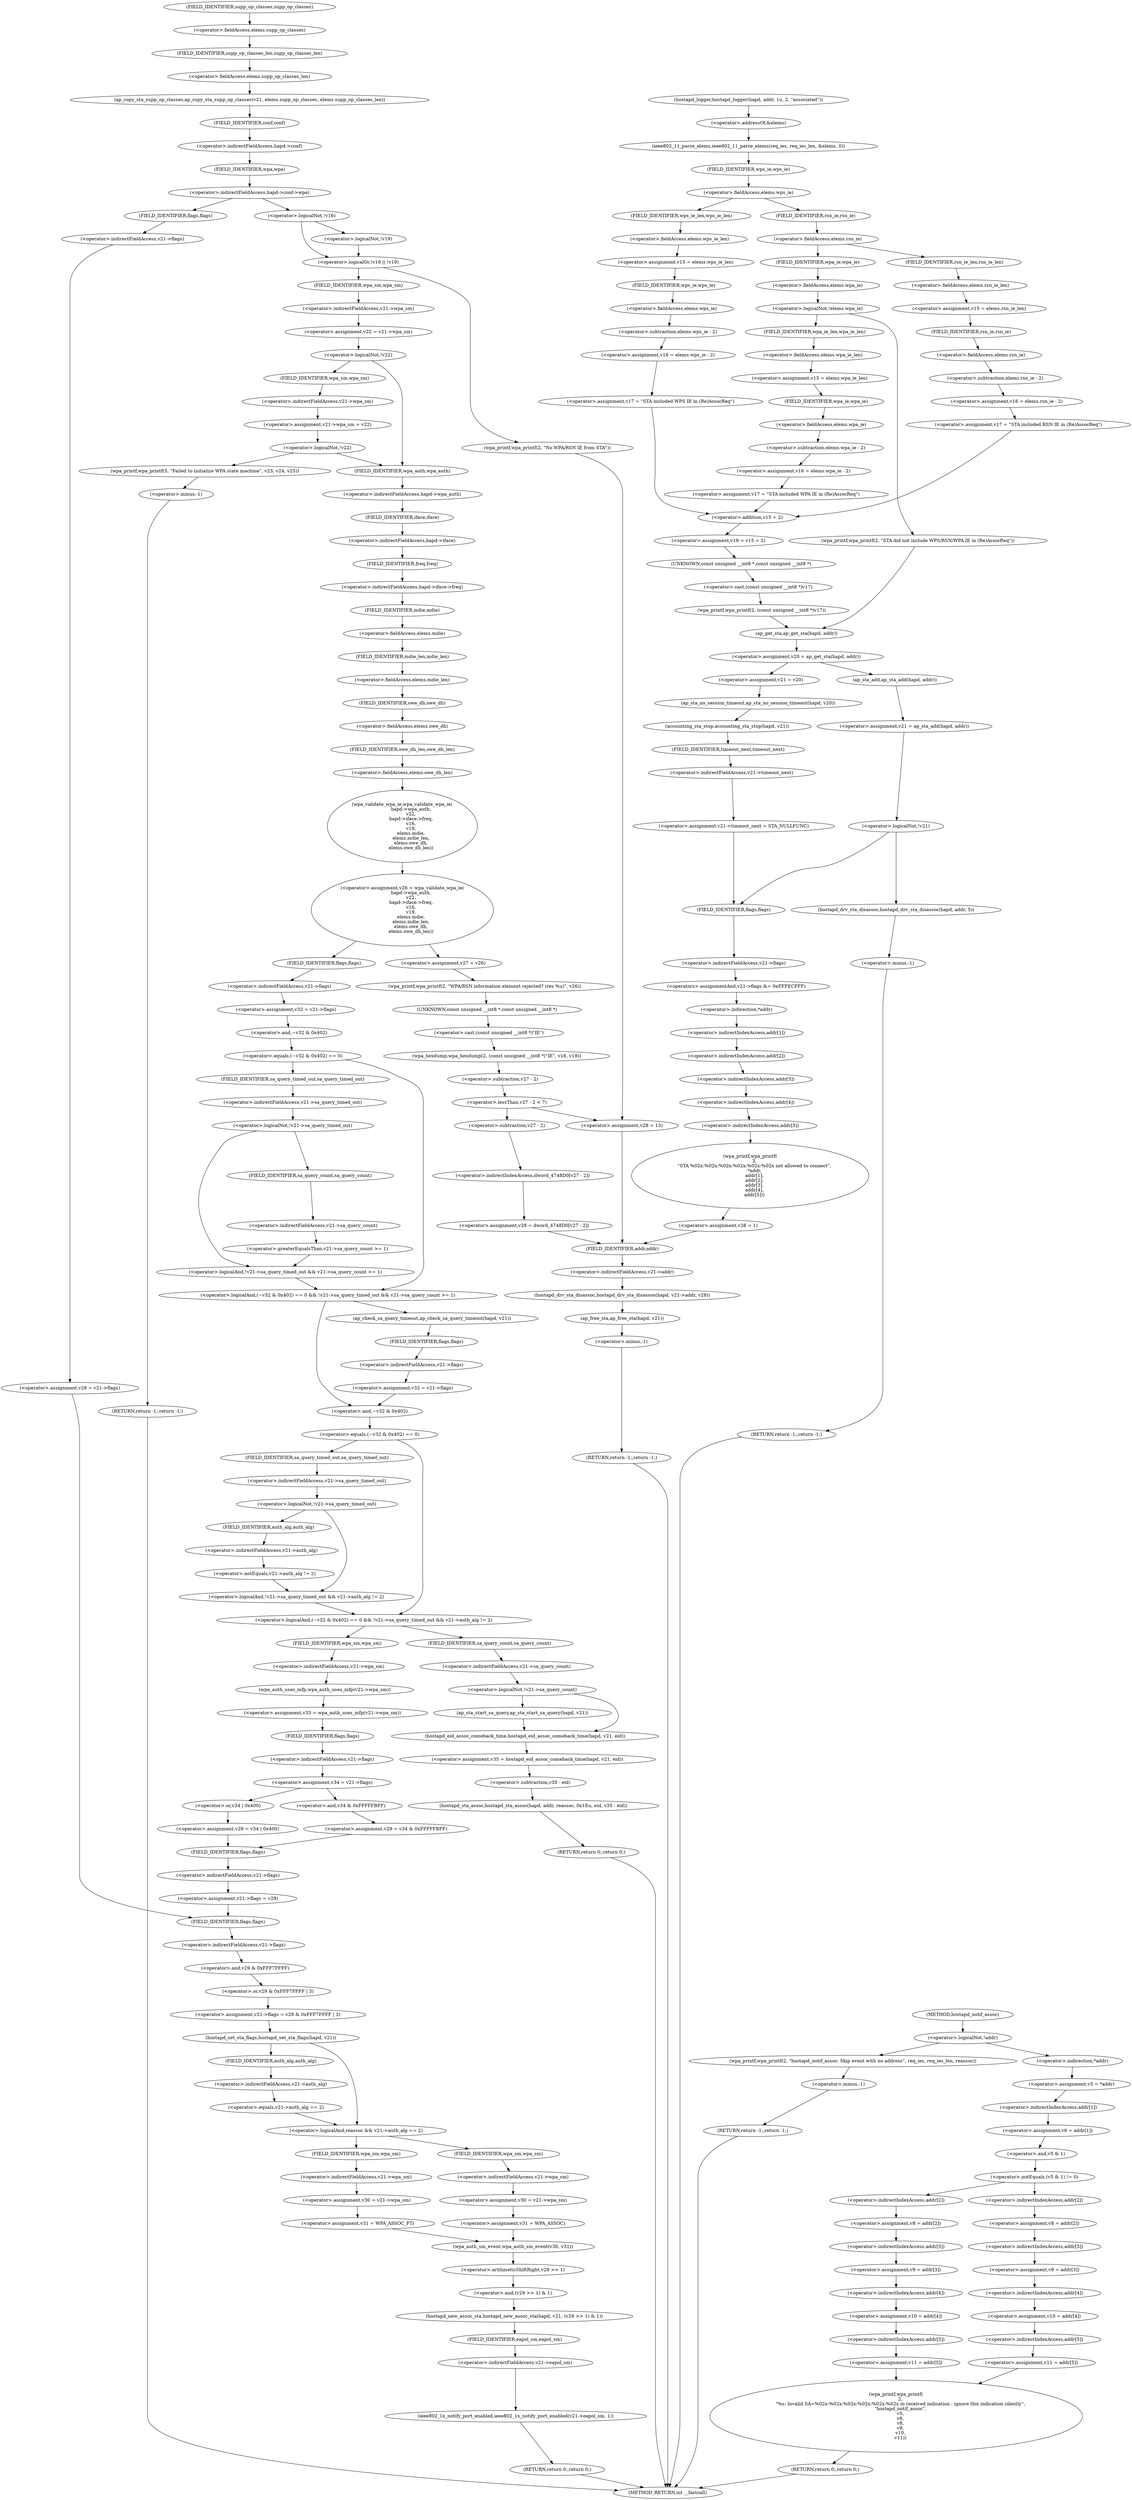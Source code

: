 digraph hostapd_notif_assoc {  
"1000165" [label = "(<operator>.logicalNot,!addr)" ]
"1000168" [label = "(wpa_printf,wpa_printf(2, \"hostapd_notif_assoc: Skip event with no address\", req_ies, req_ies_len, reassoc))" ]
"1000174" [label = "(RETURN,return -1;,return -1;)" ]
"1000175" [label = "(<operator>.minus,-1)" ]
"1000177" [label = "(<operator>.assignment,v5 = *addr)" ]
"1000179" [label = "(<operator>.indirection,*addr)" ]
"1000181" [label = "(<operator>.assignment,v6 = addr[1])" ]
"1000183" [label = "(<operator>.indirectIndexAccess,addr[1])" ]
"1000187" [label = "(<operator>.notEquals,(v5 & 1) != 0)" ]
"1000188" [label = "(<operator>.and,v5 & 1)" ]
"1000193" [label = "(<operator>.assignment,v8 = addr[2])" ]
"1000195" [label = "(<operator>.indirectIndexAccess,addr[2])" ]
"1000198" [label = "(<operator>.assignment,v9 = addr[3])" ]
"1000200" [label = "(<operator>.indirectIndexAccess,addr[3])" ]
"1000203" [label = "(<operator>.assignment,v10 = addr[4])" ]
"1000205" [label = "(<operator>.indirectIndexAccess,addr[4])" ]
"1000208" [label = "(<operator>.assignment,v11 = addr[5])" ]
"1000210" [label = "(<operator>.indirectIndexAccess,addr[5])" ]
"1000214" [label = "(wpa_printf,wpa_printf(\n      2,\n      \"%s: Invalid SA=%02x:%02x:%02x:%02x:%02x:%02x in received indication - ignore this indication silently\",\n      \"hostapd_notif_assoc\",\n      v5,\n      v6,\n      v8,\n      v9,\n      v10,\n      v11))" ]
"1000224" [label = "(RETURN,return 0;,return 0;)" ]
"1000226" [label = "(<operator>.assignment,v8 = addr[2])" ]
"1000228" [label = "(<operator>.indirectIndexAccess,addr[2])" ]
"1000231" [label = "(<operator>.assignment,v9 = addr[3])" ]
"1000233" [label = "(<operator>.indirectIndexAccess,addr[3])" ]
"1000236" [label = "(<operator>.assignment,v10 = addr[4])" ]
"1000238" [label = "(<operator>.indirectIndexAccess,addr[4])" ]
"1000241" [label = "(<operator>.assignment,v11 = addr[5])" ]
"1000243" [label = "(<operator>.indirectIndexAccess,addr[5])" ]
"1000247" [label = "(hostapd_logger,hostapd_logger(hapd, addr, 1u, 2, \"associated\"))" ]
"1000253" [label = "(ieee802_11_parse_elems,ieee802_11_parse_elems(req_ies, req_ies_len, &elems, 0))" ]
"1000256" [label = "(<operator>.addressOf,&elems)" ]
"1000260" [label = "(<operator>.fieldAccess,elems.wps_ie)" ]
"1000262" [label = "(FIELD_IDENTIFIER,wps_ie,wps_ie)" ]
"1000264" [label = "(<operator>.assignment,v15 = elems.wps_ie_len)" ]
"1000266" [label = "(<operator>.fieldAccess,elems.wps_ie_len)" ]
"1000268" [label = "(FIELD_IDENTIFIER,wps_ie_len,wps_ie_len)" ]
"1000269" [label = "(<operator>.assignment,v16 = elems.wps_ie - 2)" ]
"1000271" [label = "(<operator>.subtraction,elems.wps_ie - 2)" ]
"1000272" [label = "(<operator>.fieldAccess,elems.wps_ie)" ]
"1000274" [label = "(FIELD_IDENTIFIER,wps_ie,wps_ie)" ]
"1000276" [label = "(<operator>.assignment,v17 = \"STA included WPS IE in (Re)AssocReq\")" ]
"1000281" [label = "(<operator>.fieldAccess,elems.rsn_ie)" ]
"1000283" [label = "(FIELD_IDENTIFIER,rsn_ie,rsn_ie)" ]
"1000285" [label = "(<operator>.assignment,v15 = elems.rsn_ie_len)" ]
"1000287" [label = "(<operator>.fieldAccess,elems.rsn_ie_len)" ]
"1000289" [label = "(FIELD_IDENTIFIER,rsn_ie_len,rsn_ie_len)" ]
"1000290" [label = "(<operator>.assignment,v16 = elems.rsn_ie - 2)" ]
"1000292" [label = "(<operator>.subtraction,elems.rsn_ie - 2)" ]
"1000293" [label = "(<operator>.fieldAccess,elems.rsn_ie)" ]
"1000295" [label = "(FIELD_IDENTIFIER,rsn_ie,rsn_ie)" ]
"1000297" [label = "(<operator>.assignment,v17 = \"STA included RSN IE in (Re)AssocReq\")" ]
"1000303" [label = "(<operator>.logicalNot,!elems.wpa_ie)" ]
"1000304" [label = "(<operator>.fieldAccess,elems.wpa_ie)" ]
"1000306" [label = "(FIELD_IDENTIFIER,wpa_ie,wpa_ie)" ]
"1000308" [label = "(wpa_printf,wpa_printf(2, \"STA did not include WPS/RSN/WPA IE in (Re)AssocReq\"))" ]
"1000314" [label = "(<operator>.assignment,v15 = elems.wpa_ie_len)" ]
"1000316" [label = "(<operator>.fieldAccess,elems.wpa_ie_len)" ]
"1000318" [label = "(FIELD_IDENTIFIER,wpa_ie_len,wpa_ie_len)" ]
"1000319" [label = "(<operator>.assignment,v16 = elems.wpa_ie - 2)" ]
"1000321" [label = "(<operator>.subtraction,elems.wpa_ie - 2)" ]
"1000322" [label = "(<operator>.fieldAccess,elems.wpa_ie)" ]
"1000324" [label = "(FIELD_IDENTIFIER,wpa_ie,wpa_ie)" ]
"1000326" [label = "(<operator>.assignment,v17 = \"STA included WPA IE in (Re)AssocReq\")" ]
"1000329" [label = "(<operator>.assignment,v19 = v15 + 2)" ]
"1000331" [label = "(<operator>.addition,v15 + 2)" ]
"1000334" [label = "(wpa_printf,wpa_printf(2, (const unsigned __int8 *)v17))" ]
"1000336" [label = "(<operator>.cast,(const unsigned __int8 *)v17)" ]
"1000337" [label = "(UNKNOWN,const unsigned __int8 *,const unsigned __int8 *)" ]
"1000340" [label = "(<operator>.assignment,v20 = ap_get_sta(hapd, addr))" ]
"1000342" [label = "(ap_get_sta,ap_get_sta(hapd, addr))" ]
"1000348" [label = "(<operator>.assignment,v21 = v20)" ]
"1000351" [label = "(ap_sta_no_session_timeout,ap_sta_no_session_timeout(hapd, v20))" ]
"1000354" [label = "(accounting_sta_stop,accounting_sta_stop(hapd, v21))" ]
"1000357" [label = "(<operator>.assignment,v21->timeout_next = STA_NULLFUNC)" ]
"1000358" [label = "(<operator>.indirectFieldAccess,v21->timeout_next)" ]
"1000360" [label = "(FIELD_IDENTIFIER,timeout_next,timeout_next)" ]
"1000364" [label = "(<operator>.assignment,v21 = ap_sta_add(hapd, addr))" ]
"1000366" [label = "(ap_sta_add,ap_sta_add(hapd, addr))" ]
"1000370" [label = "(<operator>.logicalNot,!v21)" ]
"1000373" [label = "(hostapd_drv_sta_disassoc,hostapd_drv_sta_disassoc(hapd, addr, 5))" ]
"1000377" [label = "(RETURN,return -1;,return -1;)" ]
"1000378" [label = "(<operator>.minus,-1)" ]
"1000380" [label = "(<operators>.assignmentAnd,v21->flags &= 0xFFFECFFF)" ]
"1000381" [label = "(<operator>.indirectFieldAccess,v21->flags)" ]
"1000383" [label = "(FIELD_IDENTIFIER,flags,flags)" ]
"1000386" [label = "(wpa_printf,wpa_printf(\n      3,\n      \"STA %02x:%02x:%02x:%02x:%02x:%02x not allowed to connect\",\n      *addr,\n      addr[1],\n      addr[2],\n      addr[3],\n      addr[4],\n      addr[5]))" ]
"1000389" [label = "(<operator>.indirection,*addr)" ]
"1000391" [label = "(<operator>.indirectIndexAccess,addr[1])" ]
"1000394" [label = "(<operator>.indirectIndexAccess,addr[2])" ]
"1000397" [label = "(<operator>.indirectIndexAccess,addr[3])" ]
"1000400" [label = "(<operator>.indirectIndexAccess,addr[4])" ]
"1000403" [label = "(<operator>.indirectIndexAccess,addr[5])" ]
"1000406" [label = "(<operator>.assignment,v28 = 1)" ]
"1000410" [label = "(ap_copy_sta_supp_op_classes,ap_copy_sta_supp_op_classes(v21, elems.supp_op_classes, elems.supp_op_classes_len))" ]
"1000412" [label = "(<operator>.fieldAccess,elems.supp_op_classes)" ]
"1000414" [label = "(FIELD_IDENTIFIER,supp_op_classes,supp_op_classes)" ]
"1000415" [label = "(<operator>.fieldAccess,elems.supp_op_classes_len)" ]
"1000417" [label = "(FIELD_IDENTIFIER,supp_op_classes_len,supp_op_classes_len)" ]
"1000419" [label = "(<operator>.indirectFieldAccess,hapd->conf->wpa)" ]
"1000420" [label = "(<operator>.indirectFieldAccess,hapd->conf)" ]
"1000422" [label = "(FIELD_IDENTIFIER,conf,conf)" ]
"1000423" [label = "(FIELD_IDENTIFIER,wpa,wpa)" ]
"1000426" [label = "(<operator>.logicalOr,!v16 || !v19)" ]
"1000427" [label = "(<operator>.logicalNot,!v16)" ]
"1000429" [label = "(<operator>.logicalNot,!v19)" ]
"1000432" [label = "(wpa_printf,wpa_printf(2, \"No WPA/RSN IE from STA\"))" ]
"1000436" [label = "(<operator>.assignment,v22 = v21->wpa_sm)" ]
"1000438" [label = "(<operator>.indirectFieldAccess,v21->wpa_sm)" ]
"1000440" [label = "(FIELD_IDENTIFIER,wpa_sm,wpa_sm)" ]
"1000442" [label = "(<operator>.logicalNot,!v22)" ]
"1000445" [label = "(<operator>.assignment,v21->wpa_sm = v22)" ]
"1000446" [label = "(<operator>.indirectFieldAccess,v21->wpa_sm)" ]
"1000448" [label = "(FIELD_IDENTIFIER,wpa_sm,wpa_sm)" ]
"1000451" [label = "(<operator>.logicalNot,!v22)" ]
"1000454" [label = "(wpa_printf,wpa_printf(5, \"Failed to initialize WPA state machine\", v23, v24, v25))" ]
"1000460" [label = "(RETURN,return -1;,return -1;)" ]
"1000461" [label = "(<operator>.minus,-1)" ]
"1000463" [label = "(<operator>.assignment,v26 = wpa_validate_wpa_ie(\n            hapd->wpa_auth,\n            v22,\n            hapd->iface->freq,\n            v16,\n            v19,\n            elems.mdie,\n            elems.mdie_len,\n            elems.owe_dh,\n            elems.owe_dh_len))" ]
"1000465" [label = "(wpa_validate_wpa_ie,wpa_validate_wpa_ie(\n            hapd->wpa_auth,\n            v22,\n            hapd->iface->freq,\n            v16,\n            v19,\n            elems.mdie,\n            elems.mdie_len,\n            elems.owe_dh,\n            elems.owe_dh_len))" ]
"1000466" [label = "(<operator>.indirectFieldAccess,hapd->wpa_auth)" ]
"1000468" [label = "(FIELD_IDENTIFIER,wpa_auth,wpa_auth)" ]
"1000470" [label = "(<operator>.indirectFieldAccess,hapd->iface->freq)" ]
"1000471" [label = "(<operator>.indirectFieldAccess,hapd->iface)" ]
"1000473" [label = "(FIELD_IDENTIFIER,iface,iface)" ]
"1000474" [label = "(FIELD_IDENTIFIER,freq,freq)" ]
"1000477" [label = "(<operator>.fieldAccess,elems.mdie)" ]
"1000479" [label = "(FIELD_IDENTIFIER,mdie,mdie)" ]
"1000480" [label = "(<operator>.fieldAccess,elems.mdie_len)" ]
"1000482" [label = "(FIELD_IDENTIFIER,mdie_len,mdie_len)" ]
"1000483" [label = "(<operator>.fieldAccess,elems.owe_dh)" ]
"1000485" [label = "(FIELD_IDENTIFIER,owe_dh,owe_dh)" ]
"1000486" [label = "(<operator>.fieldAccess,elems.owe_dh_len)" ]
"1000488" [label = "(FIELD_IDENTIFIER,owe_dh_len,owe_dh_len)" ]
"1000492" [label = "(<operator>.assignment,v27 = v26)" ]
"1000495" [label = "(wpa_printf,wpa_printf(2, \"WPA/RSN information element rejected? (res %u)\", v26))" ]
"1000499" [label = "(wpa_hexdump,wpa_hexdump(2, (const unsigned __int8 *)\"IE\", v16, v19))" ]
"1000501" [label = "(<operator>.cast,(const unsigned __int8 *)\"IE\")" ]
"1000502" [label = "(UNKNOWN,const unsigned __int8 *,const unsigned __int8 *)" ]
"1000507" [label = "(<operator>.lessThan,v27 - 2 < 7)" ]
"1000508" [label = "(<operator>.subtraction,v27 - 2)" ]
"1000513" [label = "(<operator>.assignment,v28 = dword_4748D0[v27 - 2])" ]
"1000515" [label = "(<operator>.indirectIndexAccess,dword_4748D0[v27 - 2])" ]
"1000517" [label = "(<operator>.subtraction,v27 - 2)" ]
"1000521" [label = "(hostapd_drv_sta_disassoc,hostapd_drv_sta_disassoc(hapd, v21->addr, v28))" ]
"1000523" [label = "(<operator>.indirectFieldAccess,v21->addr)" ]
"1000525" [label = "(FIELD_IDENTIFIER,addr,addr)" ]
"1000527" [label = "(ap_free_sta,ap_free_sta(hapd, v21))" ]
"1000530" [label = "(RETURN,return -1;,return -1;)" ]
"1000531" [label = "(<operator>.minus,-1)" ]
"1000534" [label = "(<operator>.assignment,v28 = 13)" ]
"1000538" [label = "(<operator>.assignment,v32 = v21->flags)" ]
"1000540" [label = "(<operator>.indirectFieldAccess,v21->flags)" ]
"1000542" [label = "(FIELD_IDENTIFIER,flags,flags)" ]
"1000544" [label = "(<operator>.logicalAnd,(~v32 & 0x402) == 0 && !v21->sa_query_timed_out && v21->sa_query_count >= 1)" ]
"1000545" [label = "(<operator>.equals,(~v32 & 0x402) == 0)" ]
"1000546" [label = "(<operator>.and,~v32 & 0x402)" ]
"1000550" [label = "(<operator>.logicalAnd,!v21->sa_query_timed_out && v21->sa_query_count >= 1)" ]
"1000551" [label = "(<operator>.logicalNot,!v21->sa_query_timed_out)" ]
"1000552" [label = "(<operator>.indirectFieldAccess,v21->sa_query_timed_out)" ]
"1000554" [label = "(FIELD_IDENTIFIER,sa_query_timed_out,sa_query_timed_out)" ]
"1000555" [label = "(<operator>.greaterEqualsThan,v21->sa_query_count >= 1)" ]
"1000556" [label = "(<operator>.indirectFieldAccess,v21->sa_query_count)" ]
"1000558" [label = "(FIELD_IDENTIFIER,sa_query_count,sa_query_count)" ]
"1000561" [label = "(ap_check_sa_query_timeout,ap_check_sa_query_timeout(hapd, v21))" ]
"1000564" [label = "(<operator>.assignment,v32 = v21->flags)" ]
"1000566" [label = "(<operator>.indirectFieldAccess,v21->flags)" ]
"1000568" [label = "(FIELD_IDENTIFIER,flags,flags)" ]
"1000570" [label = "(<operator>.logicalAnd,(~v32 & 0x402) == 0 && !v21->sa_query_timed_out && v21->auth_alg != 2)" ]
"1000571" [label = "(<operator>.equals,(~v32 & 0x402) == 0)" ]
"1000572" [label = "(<operator>.and,~v32 & 0x402)" ]
"1000576" [label = "(<operator>.logicalAnd,!v21->sa_query_timed_out && v21->auth_alg != 2)" ]
"1000577" [label = "(<operator>.logicalNot,!v21->sa_query_timed_out)" ]
"1000578" [label = "(<operator>.indirectFieldAccess,v21->sa_query_timed_out)" ]
"1000580" [label = "(FIELD_IDENTIFIER,sa_query_timed_out,sa_query_timed_out)" ]
"1000581" [label = "(<operator>.notEquals,v21->auth_alg != 2)" ]
"1000582" [label = "(<operator>.indirectFieldAccess,v21->auth_alg)" ]
"1000584" [label = "(FIELD_IDENTIFIER,auth_alg,auth_alg)" ]
"1000588" [label = "(<operator>.logicalNot,!v21->sa_query_count)" ]
"1000589" [label = "(<operator>.indirectFieldAccess,v21->sa_query_count)" ]
"1000591" [label = "(FIELD_IDENTIFIER,sa_query_count,sa_query_count)" ]
"1000592" [label = "(ap_sta_start_sa_query,ap_sta_start_sa_query(hapd, v21))" ]
"1000595" [label = "(<operator>.assignment,v35 = hostapd_eid_assoc_comeback_time(hapd, v21, eid))" ]
"1000597" [label = "(hostapd_eid_assoc_comeback_time,hostapd_eid_assoc_comeback_time(hapd, v21, eid))" ]
"1000601" [label = "(hostapd_sta_assoc,hostapd_sta_assoc(hapd, addr, reassoc, 0x1Eu, eid, v35 - eid))" ]
"1000607" [label = "(<operator>.subtraction,v35 - eid)" ]
"1000610" [label = "(RETURN,return 0;,return 0;)" ]
"1000612" [label = "(<operator>.assignment,v33 = wpa_auth_uses_mfp(v21->wpa_sm))" ]
"1000614" [label = "(wpa_auth_uses_mfp,wpa_auth_uses_mfp(v21->wpa_sm))" ]
"1000615" [label = "(<operator>.indirectFieldAccess,v21->wpa_sm)" ]
"1000617" [label = "(FIELD_IDENTIFIER,wpa_sm,wpa_sm)" ]
"1000618" [label = "(<operator>.assignment,v34 = v21->flags)" ]
"1000620" [label = "(<operator>.indirectFieldAccess,v21->flags)" ]
"1000622" [label = "(FIELD_IDENTIFIER,flags,flags)" ]
"1000625" [label = "(<operator>.assignment,v29 = v34 | 0x400)" ]
"1000627" [label = "(<operator>.or,v34 | 0x400)" ]
"1000631" [label = "(<operator>.assignment,v29 = v34 & 0xFFFFFBFF)" ]
"1000633" [label = "(<operator>.and,v34 & 0xFFFFFBFF)" ]
"1000636" [label = "(<operator>.assignment,v21->flags = v29)" ]
"1000637" [label = "(<operator>.indirectFieldAccess,v21->flags)" ]
"1000639" [label = "(FIELD_IDENTIFIER,flags,flags)" ]
"1000643" [label = "(<operator>.assignment,v29 = v21->flags)" ]
"1000645" [label = "(<operator>.indirectFieldAccess,v21->flags)" ]
"1000647" [label = "(FIELD_IDENTIFIER,flags,flags)" ]
"1000648" [label = "(<operator>.assignment,v21->flags = v29 & 0xFFF7FFFF | 3)" ]
"1000649" [label = "(<operator>.indirectFieldAccess,v21->flags)" ]
"1000651" [label = "(FIELD_IDENTIFIER,flags,flags)" ]
"1000652" [label = "(<operator>.or,v29 & 0xFFF7FFFF | 3)" ]
"1000653" [label = "(<operator>.and,v29 & 0xFFF7FFFF)" ]
"1000657" [label = "(hostapd_set_sta_flags,hostapd_set_sta_flags(hapd, v21))" ]
"1000661" [label = "(<operator>.logicalAnd,reassoc && v21->auth_alg == 2)" ]
"1000663" [label = "(<operator>.equals,v21->auth_alg == 2)" ]
"1000664" [label = "(<operator>.indirectFieldAccess,v21->auth_alg)" ]
"1000666" [label = "(FIELD_IDENTIFIER,auth_alg,auth_alg)" ]
"1000669" [label = "(<operator>.assignment,v30 = v21->wpa_sm)" ]
"1000671" [label = "(<operator>.indirectFieldAccess,v21->wpa_sm)" ]
"1000673" [label = "(FIELD_IDENTIFIER,wpa_sm,wpa_sm)" ]
"1000674" [label = "(<operator>.assignment,v31 = WPA_ASSOC_FT)" ]
"1000679" [label = "(<operator>.assignment,v30 = v21->wpa_sm)" ]
"1000681" [label = "(<operator>.indirectFieldAccess,v21->wpa_sm)" ]
"1000683" [label = "(FIELD_IDENTIFIER,wpa_sm,wpa_sm)" ]
"1000684" [label = "(<operator>.assignment,v31 = WPA_ASSOC)" ]
"1000687" [label = "(wpa_auth_sm_event,wpa_auth_sm_event(v30, v31))" ]
"1000690" [label = "(hostapd_new_assoc_sta,hostapd_new_assoc_sta(hapd, v21, (v29 >> 1) & 1))" ]
"1000693" [label = "(<operator>.and,(v29 >> 1) & 1)" ]
"1000694" [label = "(<operator>.arithmeticShiftRight,v29 >> 1)" ]
"1000698" [label = "(ieee802_1x_notify_port_enabled,ieee802_1x_notify_port_enabled(v21->eapol_sm, 1))" ]
"1000699" [label = "(<operator>.indirectFieldAccess,v21->eapol_sm)" ]
"1000701" [label = "(FIELD_IDENTIFIER,eapol_sm,eapol_sm)" ]
"1000703" [label = "(RETURN,return 0;,return 0;)" ]
"1000129" [label = "(METHOD,hostapd_notif_assoc)" ]
"1000705" [label = "(METHOD_RETURN,int __fastcall)" ]
  "1000165" -> "1000168" 
  "1000165" -> "1000179" 
  "1000168" -> "1000175" 
  "1000174" -> "1000705" 
  "1000175" -> "1000174" 
  "1000177" -> "1000183" 
  "1000179" -> "1000177" 
  "1000181" -> "1000188" 
  "1000183" -> "1000181" 
  "1000187" -> "1000195" 
  "1000187" -> "1000228" 
  "1000188" -> "1000187" 
  "1000193" -> "1000200" 
  "1000195" -> "1000193" 
  "1000198" -> "1000205" 
  "1000200" -> "1000198" 
  "1000203" -> "1000210" 
  "1000205" -> "1000203" 
  "1000208" -> "1000214" 
  "1000210" -> "1000208" 
  "1000214" -> "1000224" 
  "1000224" -> "1000705" 
  "1000226" -> "1000233" 
  "1000228" -> "1000226" 
  "1000231" -> "1000238" 
  "1000233" -> "1000231" 
  "1000236" -> "1000243" 
  "1000238" -> "1000236" 
  "1000241" -> "1000214" 
  "1000243" -> "1000241" 
  "1000247" -> "1000256" 
  "1000253" -> "1000262" 
  "1000256" -> "1000253" 
  "1000260" -> "1000268" 
  "1000260" -> "1000283" 
  "1000262" -> "1000260" 
  "1000264" -> "1000274" 
  "1000266" -> "1000264" 
  "1000268" -> "1000266" 
  "1000269" -> "1000276" 
  "1000271" -> "1000269" 
  "1000272" -> "1000271" 
  "1000274" -> "1000272" 
  "1000276" -> "1000331" 
  "1000281" -> "1000289" 
  "1000281" -> "1000306" 
  "1000283" -> "1000281" 
  "1000285" -> "1000295" 
  "1000287" -> "1000285" 
  "1000289" -> "1000287" 
  "1000290" -> "1000297" 
  "1000292" -> "1000290" 
  "1000293" -> "1000292" 
  "1000295" -> "1000293" 
  "1000297" -> "1000331" 
  "1000303" -> "1000308" 
  "1000303" -> "1000318" 
  "1000304" -> "1000303" 
  "1000306" -> "1000304" 
  "1000308" -> "1000342" 
  "1000314" -> "1000324" 
  "1000316" -> "1000314" 
  "1000318" -> "1000316" 
  "1000319" -> "1000326" 
  "1000321" -> "1000319" 
  "1000322" -> "1000321" 
  "1000324" -> "1000322" 
  "1000326" -> "1000331" 
  "1000329" -> "1000337" 
  "1000331" -> "1000329" 
  "1000334" -> "1000342" 
  "1000336" -> "1000334" 
  "1000337" -> "1000336" 
  "1000340" -> "1000348" 
  "1000340" -> "1000366" 
  "1000342" -> "1000340" 
  "1000348" -> "1000351" 
  "1000351" -> "1000354" 
  "1000354" -> "1000360" 
  "1000357" -> "1000383" 
  "1000358" -> "1000357" 
  "1000360" -> "1000358" 
  "1000364" -> "1000370" 
  "1000366" -> "1000364" 
  "1000370" -> "1000373" 
  "1000370" -> "1000383" 
  "1000373" -> "1000378" 
  "1000377" -> "1000705" 
  "1000378" -> "1000377" 
  "1000380" -> "1000389" 
  "1000381" -> "1000380" 
  "1000383" -> "1000381" 
  "1000386" -> "1000406" 
  "1000389" -> "1000391" 
  "1000391" -> "1000394" 
  "1000394" -> "1000397" 
  "1000397" -> "1000400" 
  "1000400" -> "1000403" 
  "1000403" -> "1000386" 
  "1000406" -> "1000525" 
  "1000410" -> "1000422" 
  "1000412" -> "1000417" 
  "1000414" -> "1000412" 
  "1000415" -> "1000410" 
  "1000417" -> "1000415" 
  "1000419" -> "1000427" 
  "1000419" -> "1000647" 
  "1000420" -> "1000423" 
  "1000422" -> "1000420" 
  "1000423" -> "1000419" 
  "1000426" -> "1000432" 
  "1000426" -> "1000440" 
  "1000427" -> "1000426" 
  "1000427" -> "1000429" 
  "1000429" -> "1000426" 
  "1000432" -> "1000534" 
  "1000436" -> "1000442" 
  "1000438" -> "1000436" 
  "1000440" -> "1000438" 
  "1000442" -> "1000448" 
  "1000442" -> "1000468" 
  "1000445" -> "1000451" 
  "1000446" -> "1000445" 
  "1000448" -> "1000446" 
  "1000451" -> "1000454" 
  "1000451" -> "1000468" 
  "1000454" -> "1000461" 
  "1000460" -> "1000705" 
  "1000461" -> "1000460" 
  "1000463" -> "1000492" 
  "1000463" -> "1000542" 
  "1000465" -> "1000463" 
  "1000466" -> "1000473" 
  "1000468" -> "1000466" 
  "1000470" -> "1000479" 
  "1000471" -> "1000474" 
  "1000473" -> "1000471" 
  "1000474" -> "1000470" 
  "1000477" -> "1000482" 
  "1000479" -> "1000477" 
  "1000480" -> "1000485" 
  "1000482" -> "1000480" 
  "1000483" -> "1000488" 
  "1000485" -> "1000483" 
  "1000486" -> "1000465" 
  "1000488" -> "1000486" 
  "1000492" -> "1000495" 
  "1000495" -> "1000502" 
  "1000499" -> "1000508" 
  "1000501" -> "1000499" 
  "1000502" -> "1000501" 
  "1000507" -> "1000517" 
  "1000507" -> "1000534" 
  "1000508" -> "1000507" 
  "1000513" -> "1000525" 
  "1000515" -> "1000513" 
  "1000517" -> "1000515" 
  "1000521" -> "1000527" 
  "1000523" -> "1000521" 
  "1000525" -> "1000523" 
  "1000527" -> "1000531" 
  "1000530" -> "1000705" 
  "1000531" -> "1000530" 
  "1000534" -> "1000525" 
  "1000538" -> "1000546" 
  "1000540" -> "1000538" 
  "1000542" -> "1000540" 
  "1000544" -> "1000561" 
  "1000544" -> "1000572" 
  "1000545" -> "1000544" 
  "1000545" -> "1000554" 
  "1000546" -> "1000545" 
  "1000550" -> "1000544" 
  "1000551" -> "1000550" 
  "1000551" -> "1000558" 
  "1000552" -> "1000551" 
  "1000554" -> "1000552" 
  "1000555" -> "1000550" 
  "1000556" -> "1000555" 
  "1000558" -> "1000556" 
  "1000561" -> "1000568" 
  "1000564" -> "1000572" 
  "1000566" -> "1000564" 
  "1000568" -> "1000566" 
  "1000570" -> "1000591" 
  "1000570" -> "1000617" 
  "1000571" -> "1000570" 
  "1000571" -> "1000580" 
  "1000572" -> "1000571" 
  "1000576" -> "1000570" 
  "1000577" -> "1000576" 
  "1000577" -> "1000584" 
  "1000578" -> "1000577" 
  "1000580" -> "1000578" 
  "1000581" -> "1000576" 
  "1000582" -> "1000581" 
  "1000584" -> "1000582" 
  "1000588" -> "1000592" 
  "1000588" -> "1000597" 
  "1000589" -> "1000588" 
  "1000591" -> "1000589" 
  "1000592" -> "1000597" 
  "1000595" -> "1000607" 
  "1000597" -> "1000595" 
  "1000601" -> "1000610" 
  "1000607" -> "1000601" 
  "1000610" -> "1000705" 
  "1000612" -> "1000622" 
  "1000614" -> "1000612" 
  "1000615" -> "1000614" 
  "1000617" -> "1000615" 
  "1000618" -> "1000627" 
  "1000618" -> "1000633" 
  "1000620" -> "1000618" 
  "1000622" -> "1000620" 
  "1000625" -> "1000639" 
  "1000627" -> "1000625" 
  "1000631" -> "1000639" 
  "1000633" -> "1000631" 
  "1000636" -> "1000651" 
  "1000637" -> "1000636" 
  "1000639" -> "1000637" 
  "1000643" -> "1000651" 
  "1000645" -> "1000643" 
  "1000647" -> "1000645" 
  "1000648" -> "1000657" 
  "1000649" -> "1000653" 
  "1000651" -> "1000649" 
  "1000652" -> "1000648" 
  "1000653" -> "1000652" 
  "1000657" -> "1000661" 
  "1000657" -> "1000666" 
  "1000661" -> "1000673" 
  "1000661" -> "1000683" 
  "1000663" -> "1000661" 
  "1000664" -> "1000663" 
  "1000666" -> "1000664" 
  "1000669" -> "1000674" 
  "1000671" -> "1000669" 
  "1000673" -> "1000671" 
  "1000674" -> "1000687" 
  "1000679" -> "1000684" 
  "1000681" -> "1000679" 
  "1000683" -> "1000681" 
  "1000684" -> "1000687" 
  "1000687" -> "1000694" 
  "1000690" -> "1000701" 
  "1000693" -> "1000690" 
  "1000694" -> "1000693" 
  "1000698" -> "1000703" 
  "1000699" -> "1000698" 
  "1000701" -> "1000699" 
  "1000703" -> "1000705" 
  "1000129" -> "1000165" 
}
